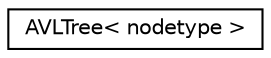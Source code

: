 digraph "Graphical Class Hierarchy"
{
 // LATEX_PDF_SIZE
  edge [fontname="Helvetica",fontsize="10",labelfontname="Helvetica",labelfontsize="10"];
  node [fontname="Helvetica",fontsize="10",shape=record];
  rankdir="LR";
  Node0 [label="AVLTree\< nodetype \>",height=0.2,width=0.4,color="black", fillcolor="white", style="filled",URL="$classAVLTree.html",tooltip=" "];
}
